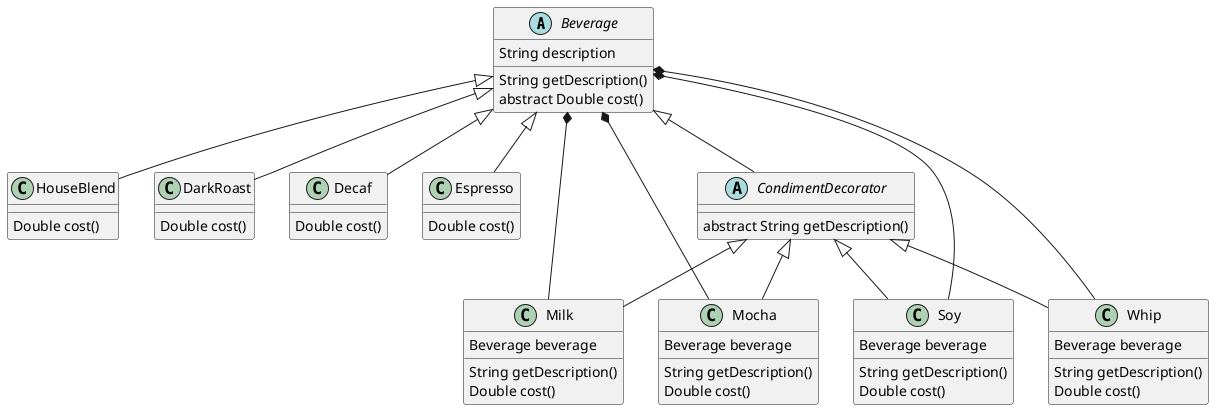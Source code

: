 @startuml
abstract class Beverage{
  String description
  String getDescription()
  abstract Double cost()
}
class HouseBlend{
  Double cost()
}
class DarkRoast{
  Double cost()
}
class Decaf{
  Double cost()
}
class Espresso{
  Double cost()
}
abstract class CondimentDecorator{
  abstract String getDescription()
}
class Milk{
  Beverage beverage
  String getDescription()
  Double cost()
}
class Mocha{
  Beverage beverage
  String getDescription()
  Double cost()
}
class Soy{
  Beverage beverage
  String getDescription()
  Double cost()
}
class Whip{
  Beverage beverage
  String getDescription()
  Double cost()
}

Beverage <|-- HouseBlend
Beverage <|-- DarkRoast
Beverage <|-- Decaf
Beverage <|-- Espresso
Beverage <|-- CondimentDecorator

CondimentDecorator <|-- Milk
CondimentDecorator <|-- Mocha
CondimentDecorator <|-- Soy
CondimentDecorator <|-- Whip

Milk --* Beverage
Mocha --* Beverage
Soy --* Beverage
Whip --* Beverage
@enduml